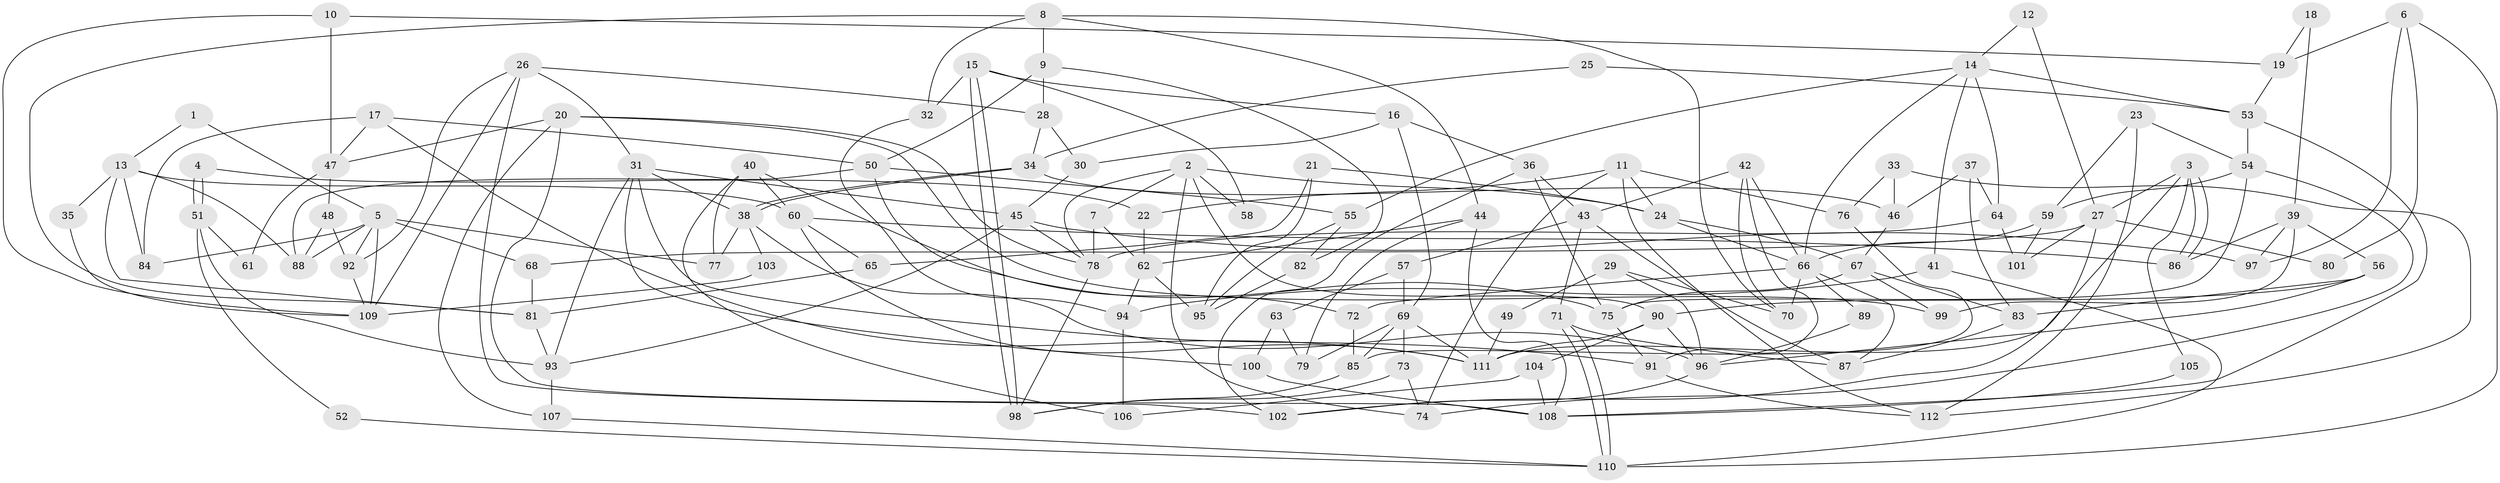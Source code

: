 // Generated by graph-tools (version 1.1) at 2025/02/03/09/25 03:02:06]
// undirected, 112 vertices, 224 edges
graph export_dot {
graph [start="1"]
  node [color=gray90,style=filled];
  1;
  2;
  3;
  4;
  5;
  6;
  7;
  8;
  9;
  10;
  11;
  12;
  13;
  14;
  15;
  16;
  17;
  18;
  19;
  20;
  21;
  22;
  23;
  24;
  25;
  26;
  27;
  28;
  29;
  30;
  31;
  32;
  33;
  34;
  35;
  36;
  37;
  38;
  39;
  40;
  41;
  42;
  43;
  44;
  45;
  46;
  47;
  48;
  49;
  50;
  51;
  52;
  53;
  54;
  55;
  56;
  57;
  58;
  59;
  60;
  61;
  62;
  63;
  64;
  65;
  66;
  67;
  68;
  69;
  70;
  71;
  72;
  73;
  74;
  75;
  76;
  77;
  78;
  79;
  80;
  81;
  82;
  83;
  84;
  85;
  86;
  87;
  88;
  89;
  90;
  91;
  92;
  93;
  94;
  95;
  96;
  97;
  98;
  99;
  100;
  101;
  102;
  103;
  104;
  105;
  106;
  107;
  108;
  109;
  110;
  111;
  112;
  1 -- 5;
  1 -- 13;
  2 -- 74;
  2 -- 78;
  2 -- 7;
  2 -- 24;
  2 -- 58;
  2 -- 90;
  3 -- 86;
  3 -- 86;
  3 -- 111;
  3 -- 27;
  3 -- 105;
  4 -- 22;
  4 -- 51;
  4 -- 51;
  5 -- 92;
  5 -- 77;
  5 -- 68;
  5 -- 84;
  5 -- 88;
  5 -- 109;
  6 -- 19;
  6 -- 110;
  6 -- 80;
  6 -- 97;
  7 -- 78;
  7 -- 62;
  8 -- 70;
  8 -- 81;
  8 -- 9;
  8 -- 32;
  8 -- 44;
  9 -- 82;
  9 -- 28;
  9 -- 50;
  10 -- 47;
  10 -- 109;
  10 -- 19;
  11 -- 76;
  11 -- 24;
  11 -- 22;
  11 -- 74;
  11 -- 112;
  12 -- 14;
  12 -- 27;
  13 -- 88;
  13 -- 81;
  13 -- 35;
  13 -- 60;
  13 -- 84;
  14 -- 66;
  14 -- 55;
  14 -- 41;
  14 -- 53;
  14 -- 64;
  15 -- 32;
  15 -- 98;
  15 -- 98;
  15 -- 16;
  15 -- 58;
  16 -- 36;
  16 -- 30;
  16 -- 69;
  17 -- 84;
  17 -- 50;
  17 -- 47;
  17 -- 111;
  18 -- 39;
  18 -- 19;
  19 -- 53;
  20 -- 99;
  20 -- 108;
  20 -- 47;
  20 -- 78;
  20 -- 107;
  21 -- 65;
  21 -- 24;
  21 -- 95;
  22 -- 62;
  23 -- 54;
  23 -- 112;
  23 -- 59;
  24 -- 66;
  24 -- 67;
  25 -- 53;
  25 -- 34;
  26 -- 28;
  26 -- 92;
  26 -- 31;
  26 -- 102;
  26 -- 109;
  27 -- 102;
  27 -- 68;
  27 -- 80;
  27 -- 101;
  28 -- 34;
  28 -- 30;
  29 -- 70;
  29 -- 96;
  29 -- 49;
  30 -- 45;
  31 -- 45;
  31 -- 38;
  31 -- 91;
  31 -- 93;
  31 -- 100;
  32 -- 94;
  33 -- 112;
  33 -- 46;
  33 -- 76;
  34 -- 38;
  34 -- 38;
  34 -- 46;
  35 -- 109;
  36 -- 43;
  36 -- 102;
  36 -- 75;
  37 -- 83;
  37 -- 64;
  37 -- 46;
  38 -- 77;
  38 -- 96;
  38 -- 103;
  39 -- 56;
  39 -- 97;
  39 -- 86;
  39 -- 99;
  40 -- 60;
  40 -- 106;
  40 -- 75;
  40 -- 77;
  41 -- 110;
  41 -- 94;
  42 -- 91;
  42 -- 43;
  42 -- 66;
  42 -- 70;
  43 -- 87;
  43 -- 71;
  43 -- 57;
  44 -- 79;
  44 -- 62;
  44 -- 108;
  45 -- 78;
  45 -- 93;
  45 -- 97;
  46 -- 67;
  47 -- 48;
  47 -- 61;
  48 -- 88;
  48 -- 92;
  49 -- 111;
  50 -- 72;
  50 -- 55;
  50 -- 88;
  51 -- 93;
  51 -- 52;
  51 -- 61;
  52 -- 110;
  53 -- 54;
  53 -- 108;
  54 -- 75;
  54 -- 59;
  54 -- 74;
  55 -- 95;
  55 -- 82;
  56 -- 90;
  56 -- 96;
  56 -- 83;
  57 -- 69;
  57 -- 63;
  59 -- 101;
  59 -- 66;
  60 -- 86;
  60 -- 65;
  60 -- 111;
  62 -- 94;
  62 -- 95;
  63 -- 100;
  63 -- 79;
  64 -- 78;
  64 -- 101;
  65 -- 81;
  66 -- 70;
  66 -- 72;
  66 -- 87;
  66 -- 89;
  67 -- 75;
  67 -- 83;
  67 -- 99;
  68 -- 81;
  69 -- 111;
  69 -- 73;
  69 -- 79;
  69 -- 85;
  71 -- 87;
  71 -- 110;
  71 -- 110;
  72 -- 85;
  73 -- 74;
  73 -- 98;
  75 -- 91;
  76 -- 85;
  78 -- 98;
  81 -- 93;
  82 -- 95;
  83 -- 87;
  85 -- 98;
  89 -- 96;
  90 -- 111;
  90 -- 96;
  90 -- 104;
  91 -- 112;
  92 -- 109;
  93 -- 107;
  94 -- 106;
  96 -- 102;
  100 -- 108;
  103 -- 109;
  104 -- 108;
  104 -- 106;
  105 -- 108;
  107 -- 110;
}
